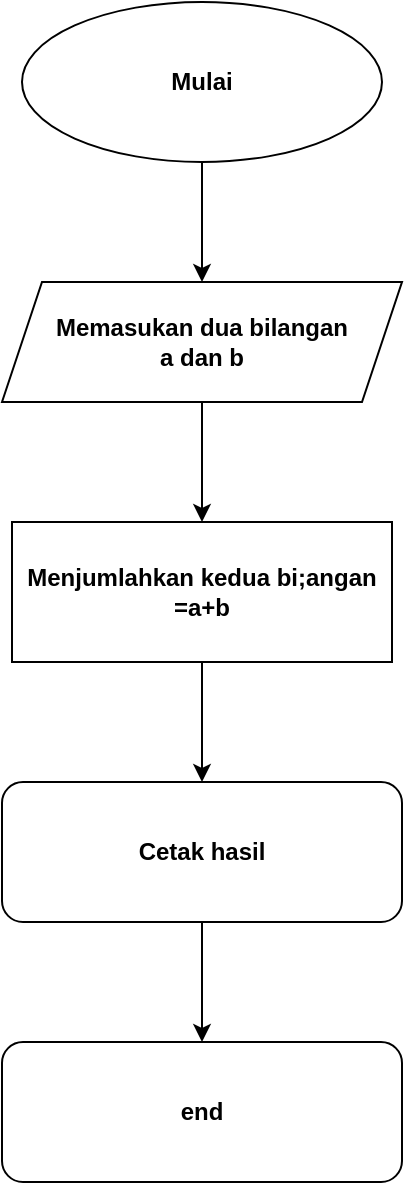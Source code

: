 <mxfile version="24.7.13">
  <diagram name="Page-1" id="stsBMr3z6yieKqcfKvDY">
    <mxGraphModel grid="1" page="1" gridSize="10" guides="1" tooltips="1" connect="1" arrows="1" fold="1" pageScale="1" pageWidth="850" pageHeight="1100" math="0" shadow="0">
      <root>
        <mxCell id="0" />
        <mxCell id="1" parent="0" />
        <mxCell id="SFjxV62Z0TO7QKgr4FYZ-1" value="&lt;b&gt;Mulai&lt;/b&gt;" style="ellipse;whiteSpace=wrap;html=1;" vertex="1" parent="1">
          <mxGeometry x="300" y="60" width="180" height="80" as="geometry" />
        </mxCell>
        <mxCell id="SFjxV62Z0TO7QKgr4FYZ-2" value="" style="endArrow=classic;html=1;rounded=0;exitX=0.5;exitY=1;exitDx=0;exitDy=0;" edge="1" parent="1" source="SFjxV62Z0TO7QKgr4FYZ-1" target="SFjxV62Z0TO7QKgr4FYZ-3">
          <mxGeometry width="50" height="50" relative="1" as="geometry">
            <mxPoint x="400" y="330" as="sourcePoint" />
            <mxPoint x="390" y="210" as="targetPoint" />
          </mxGeometry>
        </mxCell>
        <mxCell id="SFjxV62Z0TO7QKgr4FYZ-3" value="&lt;b&gt;Memasukan dua bilangan&lt;/b&gt;&lt;div&gt;&lt;b&gt;a dan b&lt;/b&gt;&lt;/div&gt;" style="shape=parallelogram;perimeter=parallelogramPerimeter;whiteSpace=wrap;html=1;fixedSize=1;" vertex="1" parent="1">
          <mxGeometry x="290" y="200" width="200" height="60" as="geometry" />
        </mxCell>
        <mxCell id="SFjxV62Z0TO7QKgr4FYZ-4" value="" style="endArrow=classic;html=1;rounded=0;exitX=0.5;exitY=1;exitDx=0;exitDy=0;" edge="1" parent="1" source="SFjxV62Z0TO7QKgr4FYZ-3" target="SFjxV62Z0TO7QKgr4FYZ-5">
          <mxGeometry width="50" height="50" relative="1" as="geometry">
            <mxPoint x="400" y="330" as="sourcePoint" />
            <mxPoint x="390" y="320" as="targetPoint" />
          </mxGeometry>
        </mxCell>
        <mxCell id="SFjxV62Z0TO7QKgr4FYZ-5" value="&lt;b&gt;Menjumlahkan kedua bi;angan&lt;/b&gt;&lt;div&gt;&lt;b&gt;=a+b&lt;/b&gt;&lt;/div&gt;" style="rounded=0;whiteSpace=wrap;html=1;" vertex="1" parent="1">
          <mxGeometry x="295" y="320" width="190" height="70" as="geometry" />
        </mxCell>
        <mxCell id="SFjxV62Z0TO7QKgr4FYZ-6" value="" style="endArrow=classic;html=1;rounded=0;exitX=0.5;exitY=1;exitDx=0;exitDy=0;" edge="1" parent="1" source="SFjxV62Z0TO7QKgr4FYZ-5" target="SFjxV62Z0TO7QKgr4FYZ-7">
          <mxGeometry width="50" height="50" relative="1" as="geometry">
            <mxPoint x="400" y="330" as="sourcePoint" />
            <mxPoint x="390" y="460" as="targetPoint" />
          </mxGeometry>
        </mxCell>
        <mxCell id="SFjxV62Z0TO7QKgr4FYZ-7" value="&lt;b&gt;Cetak hasil&lt;/b&gt;" style="rounded=1;whiteSpace=wrap;html=1;" vertex="1" parent="1">
          <mxGeometry x="290" y="450" width="200" height="70" as="geometry" />
        </mxCell>
        <mxCell id="SFjxV62Z0TO7QKgr4FYZ-8" value="" style="endArrow=classic;html=1;rounded=0;exitX=0.5;exitY=1;exitDx=0;exitDy=0;" edge="1" parent="1" source="SFjxV62Z0TO7QKgr4FYZ-7" target="SFjxV62Z0TO7QKgr4FYZ-9">
          <mxGeometry width="50" height="50" relative="1" as="geometry">
            <mxPoint x="400" y="330" as="sourcePoint" />
            <mxPoint x="390" y="600" as="targetPoint" />
          </mxGeometry>
        </mxCell>
        <mxCell id="SFjxV62Z0TO7QKgr4FYZ-9" value="&lt;b&gt;end&lt;/b&gt;" style="rounded=1;whiteSpace=wrap;html=1;" vertex="1" parent="1">
          <mxGeometry x="290" y="580" width="200" height="70" as="geometry" />
        </mxCell>
      </root>
    </mxGraphModel>
  </diagram>
</mxfile>
